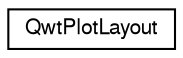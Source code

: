 digraph G
{
  edge [fontname="FreeSans",fontsize="10",labelfontname="FreeSans",labelfontsize="10"];
  node [fontname="FreeSans",fontsize="10",shape=record];
  rankdir="LR";
  Node1 [label="QwtPlotLayout",height=0.2,width=0.4,color="black", fillcolor="white", style="filled",URL="$class_qwt_plot_layout.html",tooltip="Layout engine for QwtPlot."];
}
